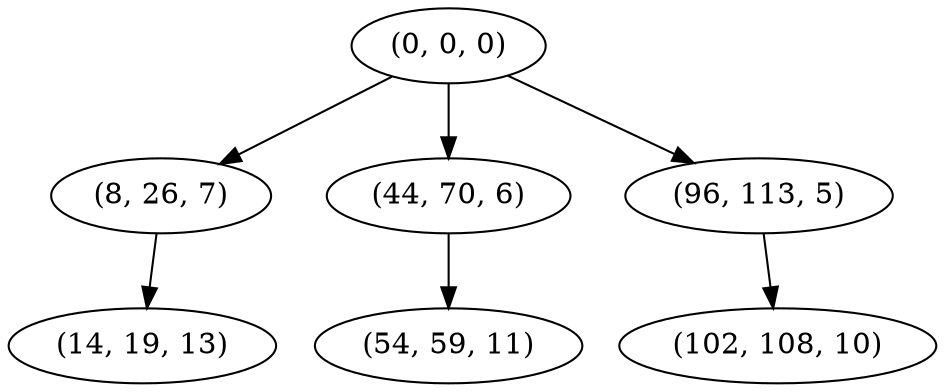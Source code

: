digraph tree {
    "(0, 0, 0)";
    "(8, 26, 7)";
    "(14, 19, 13)";
    "(44, 70, 6)";
    "(54, 59, 11)";
    "(96, 113, 5)";
    "(102, 108, 10)";
    "(0, 0, 0)" -> "(8, 26, 7)";
    "(0, 0, 0)" -> "(44, 70, 6)";
    "(0, 0, 0)" -> "(96, 113, 5)";
    "(8, 26, 7)" -> "(14, 19, 13)";
    "(44, 70, 6)" -> "(54, 59, 11)";
    "(96, 113, 5)" -> "(102, 108, 10)";
}
